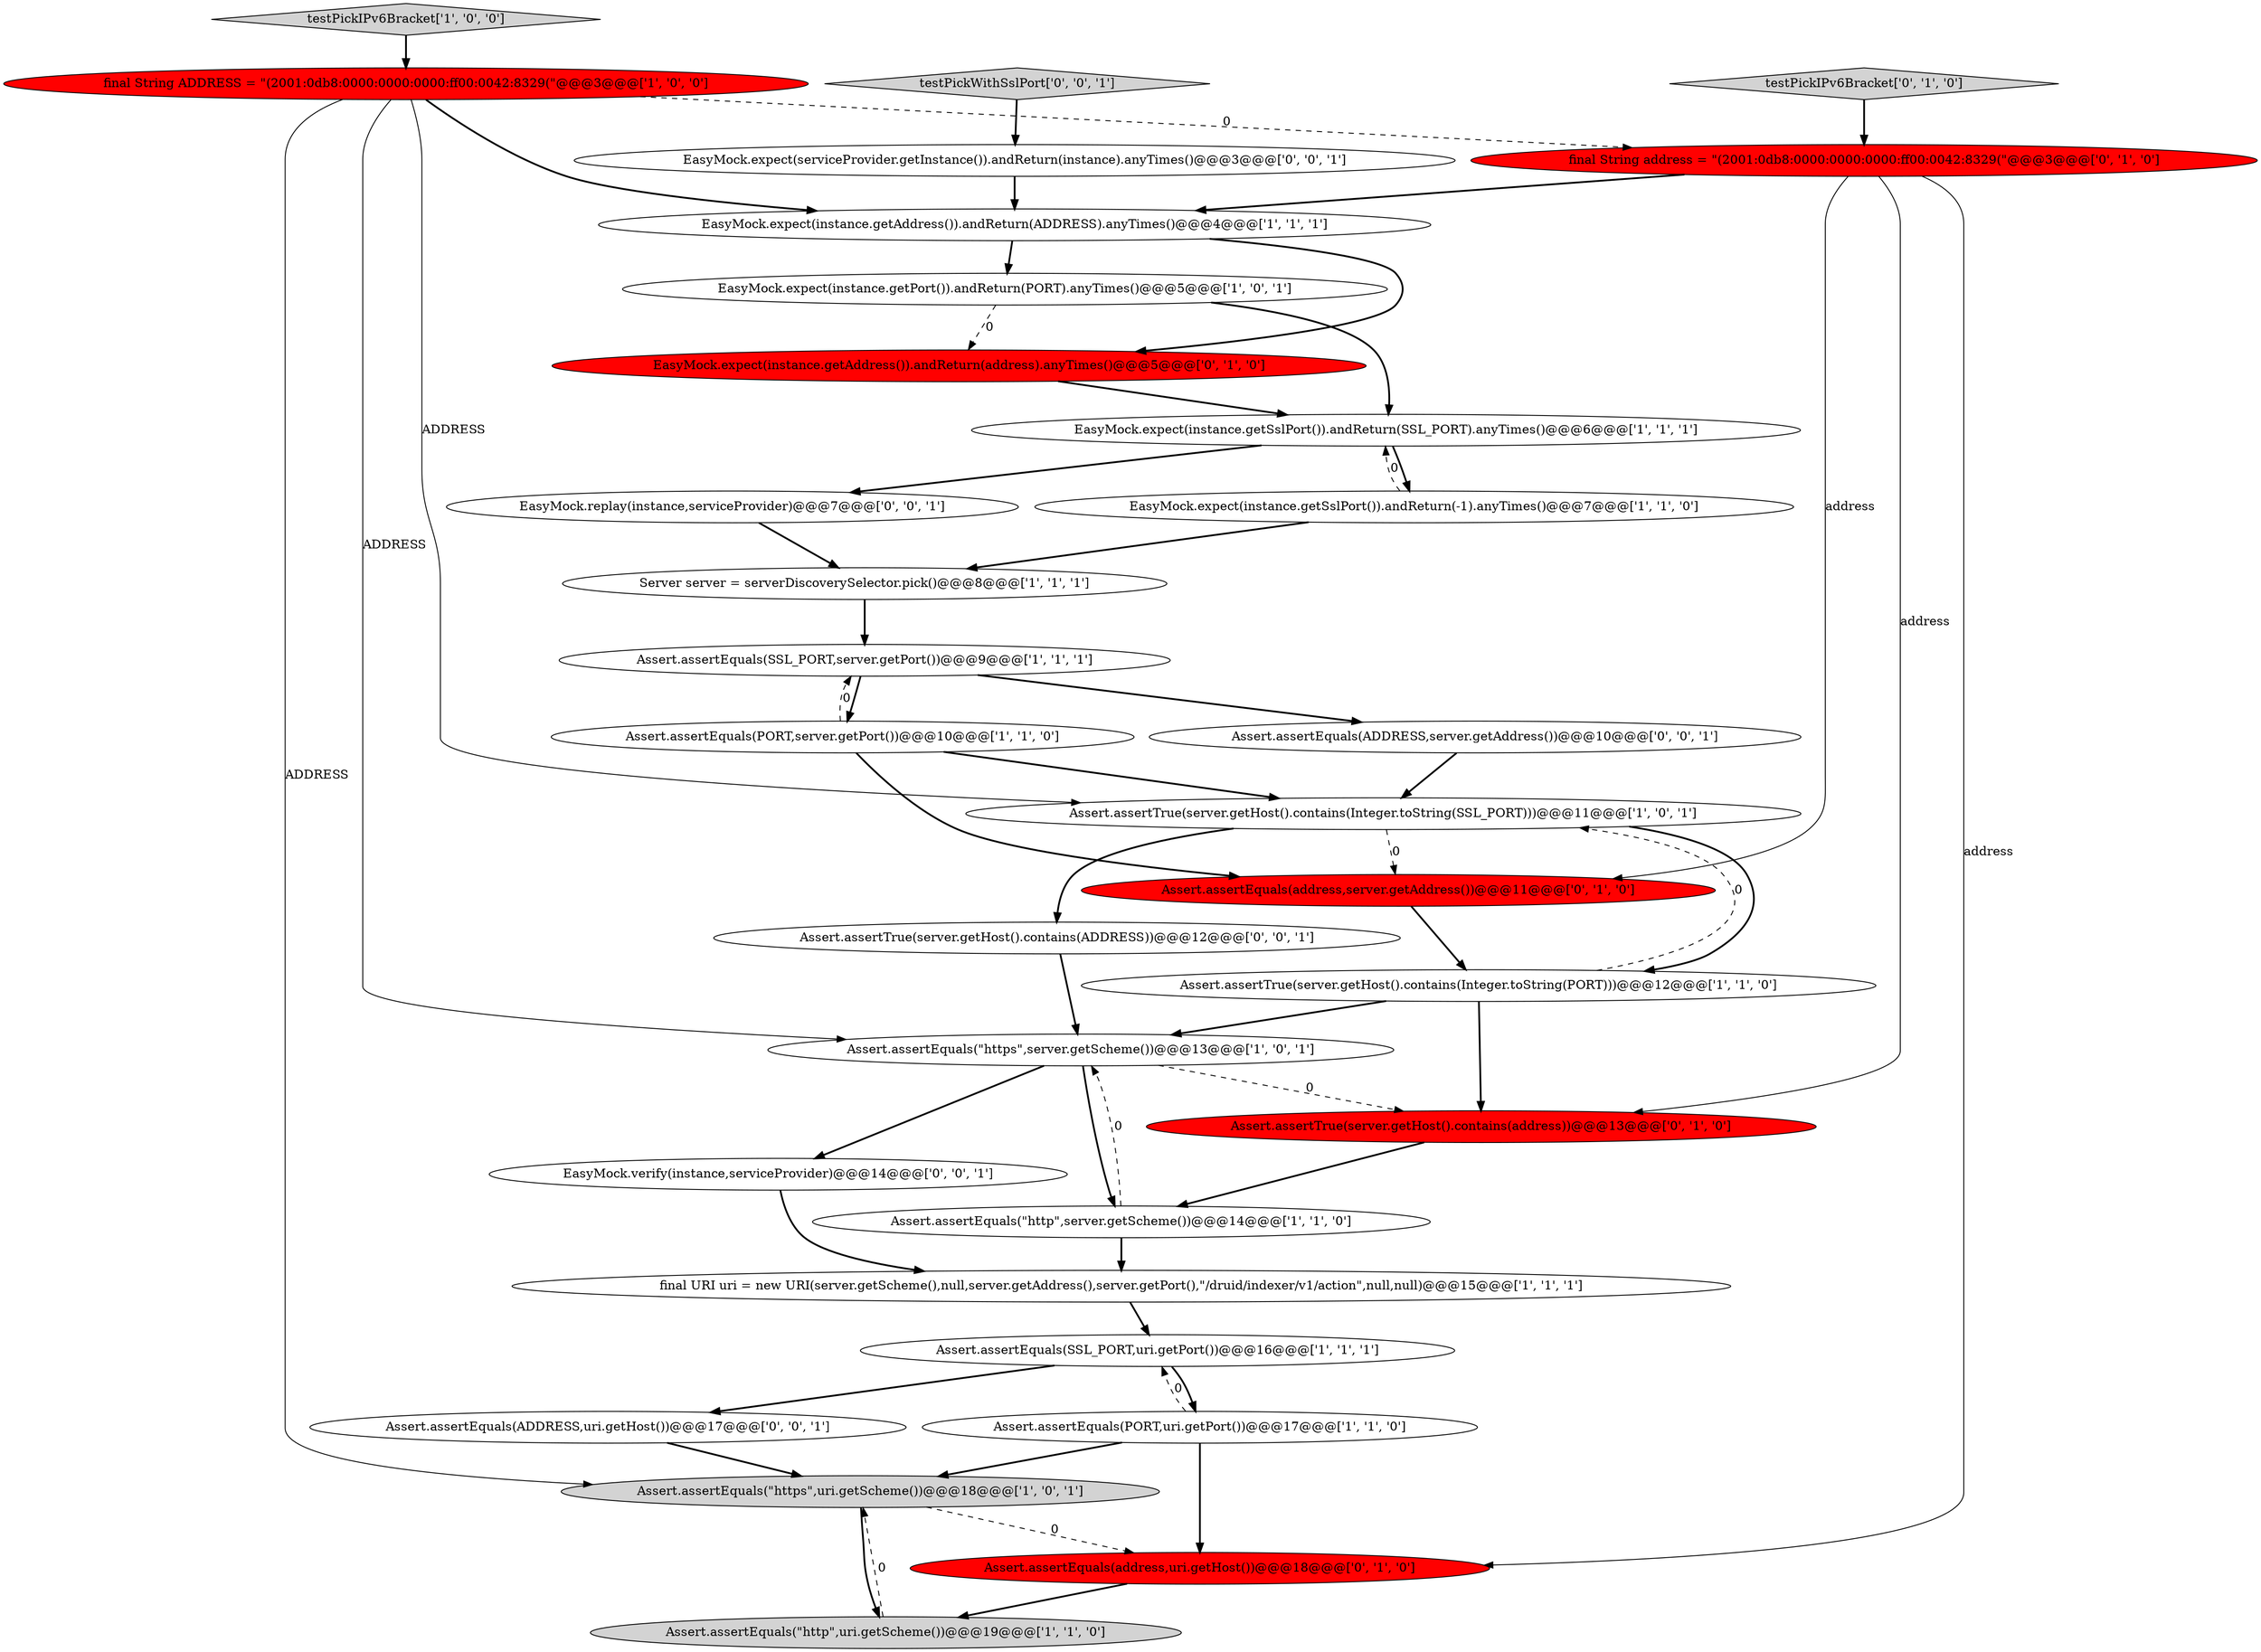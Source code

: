 digraph {
17 [style = filled, label = "EasyMock.expect(instance.getSslPort()).andReturn(SSL_PORT).anyTimes()@@@6@@@['1', '1', '1']", fillcolor = white, shape = ellipse image = "AAA0AAABBB1BBB"];
20 [style = filled, label = "EasyMock.expect(instance.getAddress()).andReturn(address).anyTimes()@@@5@@@['0', '1', '0']", fillcolor = red, shape = ellipse image = "AAA1AAABBB2BBB"];
25 [style = filled, label = "Assert.assertEquals(ADDRESS,uri.getHost())@@@17@@@['0', '0', '1']", fillcolor = white, shape = ellipse image = "AAA0AAABBB3BBB"];
27 [style = filled, label = "EasyMock.replay(instance,serviceProvider)@@@7@@@['0', '0', '1']", fillcolor = white, shape = ellipse image = "AAA0AAABBB3BBB"];
29 [style = filled, label = "EasyMock.verify(instance,serviceProvider)@@@14@@@['0', '0', '1']", fillcolor = white, shape = ellipse image = "AAA0AAABBB3BBB"];
8 [style = filled, label = "EasyMock.expect(instance.getPort()).andReturn(PORT).anyTimes()@@@5@@@['1', '0', '1']", fillcolor = white, shape = ellipse image = "AAA0AAABBB1BBB"];
23 [style = filled, label = "testPickIPv6Bracket['0', '1', '0']", fillcolor = lightgray, shape = diamond image = "AAA0AAABBB2BBB"];
14 [style = filled, label = "Assert.assertEquals(PORT,server.getPort())@@@10@@@['1', '1', '0']", fillcolor = white, shape = ellipse image = "AAA0AAABBB1BBB"];
11 [style = filled, label = "testPickIPv6Bracket['1', '0', '0']", fillcolor = lightgray, shape = diamond image = "AAA0AAABBB1BBB"];
30 [style = filled, label = "Assert.assertTrue(server.getHost().contains(ADDRESS))@@@12@@@['0', '0', '1']", fillcolor = white, shape = ellipse image = "AAA0AAABBB3BBB"];
24 [style = filled, label = "EasyMock.expect(serviceProvider.getInstance()).andReturn(instance).anyTimes()@@@3@@@['0', '0', '1']", fillcolor = white, shape = ellipse image = "AAA0AAABBB3BBB"];
10 [style = filled, label = "final String ADDRESS = \"(2001:0db8:0000:0000:0000:ff00:0042:8329(\"@@@3@@@['1', '0', '0']", fillcolor = red, shape = ellipse image = "AAA1AAABBB1BBB"];
5 [style = filled, label = "Assert.assertTrue(server.getHost().contains(Integer.toString(PORT)))@@@12@@@['1', '1', '0']", fillcolor = white, shape = ellipse image = "AAA0AAABBB1BBB"];
2 [style = filled, label = "Server server = serverDiscoverySelector.pick()@@@8@@@['1', '1', '1']", fillcolor = white, shape = ellipse image = "AAA0AAABBB1BBB"];
0 [style = filled, label = "Assert.assertEquals(PORT,uri.getPort())@@@17@@@['1', '1', '0']", fillcolor = white, shape = ellipse image = "AAA0AAABBB1BBB"];
3 [style = filled, label = "Assert.assertEquals(\"https\",server.getScheme())@@@13@@@['1', '0', '1']", fillcolor = white, shape = ellipse image = "AAA0AAABBB1BBB"];
9 [style = filled, label = "Assert.assertEquals(SSL_PORT,server.getPort())@@@9@@@['1', '1', '1']", fillcolor = white, shape = ellipse image = "AAA0AAABBB1BBB"];
28 [style = filled, label = "testPickWithSslPort['0', '0', '1']", fillcolor = lightgray, shape = diamond image = "AAA0AAABBB3BBB"];
22 [style = filled, label = "Assert.assertEquals(address,uri.getHost())@@@18@@@['0', '1', '0']", fillcolor = red, shape = ellipse image = "AAA1AAABBB2BBB"];
15 [style = filled, label = "Assert.assertEquals(\"http\",server.getScheme())@@@14@@@['1', '1', '0']", fillcolor = white, shape = ellipse image = "AAA0AAABBB1BBB"];
16 [style = filled, label = "final URI uri = new URI(server.getScheme(),null,server.getAddress(),server.getPort(),\"/druid/indexer/v1/action\",null,null)@@@15@@@['1', '1', '1']", fillcolor = white, shape = ellipse image = "AAA0AAABBB1BBB"];
6 [style = filled, label = "Assert.assertEquals(\"http\",uri.getScheme())@@@19@@@['1', '1', '0']", fillcolor = lightgray, shape = ellipse image = "AAA0AAABBB1BBB"];
7 [style = filled, label = "EasyMock.expect(instance.getSslPort()).andReturn(-1).anyTimes()@@@7@@@['1', '1', '0']", fillcolor = white, shape = ellipse image = "AAA0AAABBB1BBB"];
13 [style = filled, label = "EasyMock.expect(instance.getAddress()).andReturn(ADDRESS).anyTimes()@@@4@@@['1', '1', '1']", fillcolor = white, shape = ellipse image = "AAA0AAABBB1BBB"];
19 [style = filled, label = "final String address = \"(2001:0db8:0000:0000:0000:ff00:0042:8329(\"@@@3@@@['0', '1', '0']", fillcolor = red, shape = ellipse image = "AAA1AAABBB2BBB"];
26 [style = filled, label = "Assert.assertEquals(ADDRESS,server.getAddress())@@@10@@@['0', '0', '1']", fillcolor = white, shape = ellipse image = "AAA0AAABBB3BBB"];
18 [style = filled, label = "Assert.assertTrue(server.getHost().contains(address))@@@13@@@['0', '1', '0']", fillcolor = red, shape = ellipse image = "AAA1AAABBB2BBB"];
21 [style = filled, label = "Assert.assertEquals(address,server.getAddress())@@@11@@@['0', '1', '0']", fillcolor = red, shape = ellipse image = "AAA1AAABBB2BBB"];
4 [style = filled, label = "Assert.assertTrue(server.getHost().contains(Integer.toString(SSL_PORT)))@@@11@@@['1', '0', '1']", fillcolor = white, shape = ellipse image = "AAA0AAABBB1BBB"];
1 [style = filled, label = "Assert.assertEquals(\"https\",uri.getScheme())@@@18@@@['1', '0', '1']", fillcolor = lightgray, shape = ellipse image = "AAA0AAABBB1BBB"];
12 [style = filled, label = "Assert.assertEquals(SSL_PORT,uri.getPort())@@@16@@@['1', '1', '1']", fillcolor = white, shape = ellipse image = "AAA0AAABBB1BBB"];
5->3 [style = bold, label=""];
10->3 [style = solid, label="ADDRESS"];
19->21 [style = solid, label="address"];
20->17 [style = bold, label=""];
25->1 [style = bold, label=""];
6->1 [style = dashed, label="0"];
19->22 [style = solid, label="address"];
7->17 [style = dashed, label="0"];
10->19 [style = dashed, label="0"];
3->18 [style = dashed, label="0"];
18->15 [style = bold, label=""];
8->20 [style = dashed, label="0"];
3->15 [style = bold, label=""];
5->18 [style = bold, label=""];
24->13 [style = bold, label=""];
2->9 [style = bold, label=""];
0->12 [style = dashed, label="0"];
19->18 [style = solid, label="address"];
15->16 [style = bold, label=""];
4->21 [style = dashed, label="0"];
12->0 [style = bold, label=""];
26->4 [style = bold, label=""];
5->4 [style = dashed, label="0"];
1->22 [style = dashed, label="0"];
17->7 [style = bold, label=""];
8->17 [style = bold, label=""];
9->26 [style = bold, label=""];
21->5 [style = bold, label=""];
10->1 [style = solid, label="ADDRESS"];
1->6 [style = bold, label=""];
19->13 [style = bold, label=""];
4->30 [style = bold, label=""];
10->13 [style = bold, label=""];
30->3 [style = bold, label=""];
11->10 [style = bold, label=""];
7->2 [style = bold, label=""];
0->1 [style = bold, label=""];
12->25 [style = bold, label=""];
0->22 [style = bold, label=""];
23->19 [style = bold, label=""];
9->14 [style = bold, label=""];
28->24 [style = bold, label=""];
14->9 [style = dashed, label="0"];
15->3 [style = dashed, label="0"];
17->27 [style = bold, label=""];
13->8 [style = bold, label=""];
4->5 [style = bold, label=""];
16->12 [style = bold, label=""];
27->2 [style = bold, label=""];
14->21 [style = bold, label=""];
3->29 [style = bold, label=""];
29->16 [style = bold, label=""];
10->4 [style = solid, label="ADDRESS"];
22->6 [style = bold, label=""];
14->4 [style = bold, label=""];
13->20 [style = bold, label=""];
}
